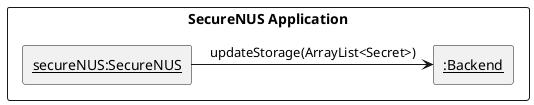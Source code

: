 @startuml
'https://plantuml.com/component-diagram

'circle "user"

rectangle "SecureNUS Application" {
    rectangle "<u>secureNUS:SecureNUS"
'    "user" -r-> "<u>secureNUS:SecureNUS"
'    rectangle "<u>:Parser"
'    "<u>secureNUS:SecureNUS" -r-> "<u>:Parser" : parse(command, usedNames, folders)
'    rectangle "<u>:AddBasicPasswordCommand"
'    "<u>:Parser" -u-> "<u>:AddBasicPasswordCommand"

'    "<u>secureNUS:SecureNUS" -r-> "<u>:AddBasicPasswordCommand":execute(command)
'    rectangle "<u>basicPasswordData:BasicPassword"
'    "<u>:AddBasicPasswordCommand" -u-> "<u>basicPasswordData:BasicPassword"
''
'    rectangle "<u>secureNUSData:SecretMaster"
'    "<u>:AddBasicPasswordCommand" -d-> "<u>secureNUSData:SecretMaster": addSecret(BasicPassword)
    rectangle "<u>:Backend"
    "<u>secureNUS:SecureNUS" -r-> "<u>:Backend": updateStorage(ArrayList<Secret>)
}

@enduml